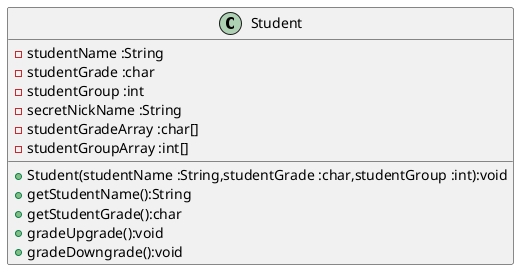 @startuml
'https://plantuml.com/class-diagram


class Student {

-studentName :String
-studentGrade :char
-studentGroup :int
-secretNickName :String
-studentGradeArray :char[]
-studentGroupArray :int[]
+Student(studentName :String,studentGrade :char,studentGroup :int):void
+getStudentName():String
+getStudentGrade():char
+gradeUpgrade():void
+gradeDowngrade():void

}



@enduml
